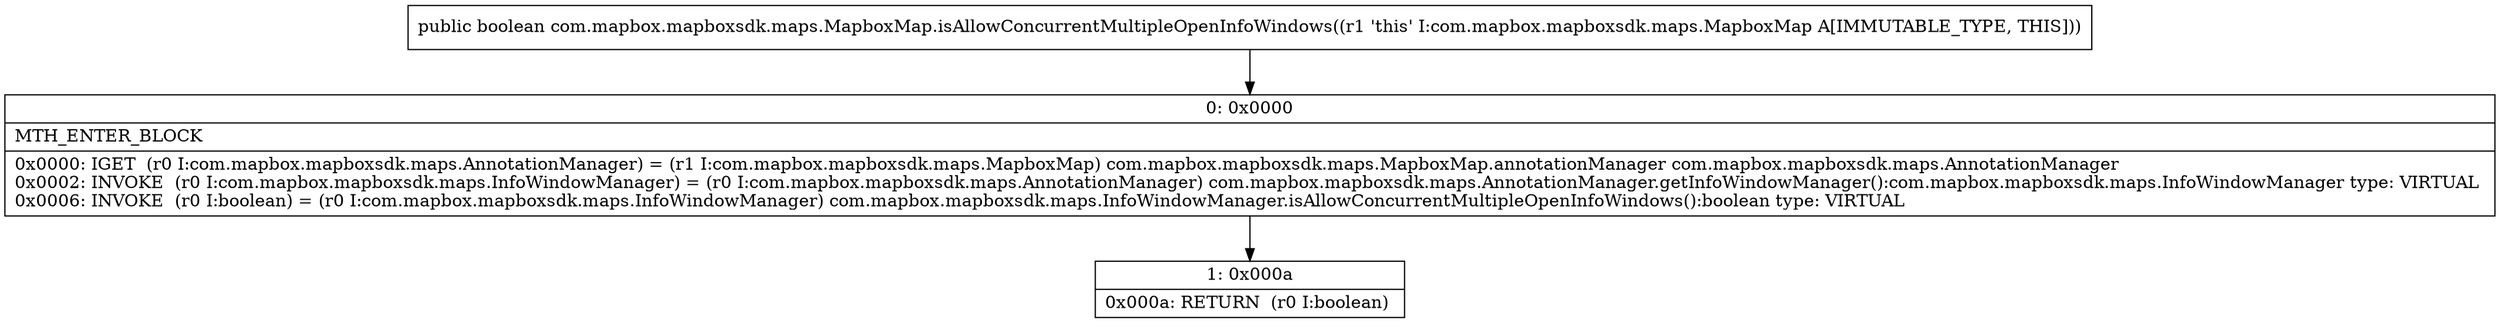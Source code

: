 digraph "CFG forcom.mapbox.mapboxsdk.maps.MapboxMap.isAllowConcurrentMultipleOpenInfoWindows()Z" {
Node_0 [shape=record,label="{0\:\ 0x0000|MTH_ENTER_BLOCK\l|0x0000: IGET  (r0 I:com.mapbox.mapboxsdk.maps.AnnotationManager) = (r1 I:com.mapbox.mapboxsdk.maps.MapboxMap) com.mapbox.mapboxsdk.maps.MapboxMap.annotationManager com.mapbox.mapboxsdk.maps.AnnotationManager \l0x0002: INVOKE  (r0 I:com.mapbox.mapboxsdk.maps.InfoWindowManager) = (r0 I:com.mapbox.mapboxsdk.maps.AnnotationManager) com.mapbox.mapboxsdk.maps.AnnotationManager.getInfoWindowManager():com.mapbox.mapboxsdk.maps.InfoWindowManager type: VIRTUAL \l0x0006: INVOKE  (r0 I:boolean) = (r0 I:com.mapbox.mapboxsdk.maps.InfoWindowManager) com.mapbox.mapboxsdk.maps.InfoWindowManager.isAllowConcurrentMultipleOpenInfoWindows():boolean type: VIRTUAL \l}"];
Node_1 [shape=record,label="{1\:\ 0x000a|0x000a: RETURN  (r0 I:boolean) \l}"];
MethodNode[shape=record,label="{public boolean com.mapbox.mapboxsdk.maps.MapboxMap.isAllowConcurrentMultipleOpenInfoWindows((r1 'this' I:com.mapbox.mapboxsdk.maps.MapboxMap A[IMMUTABLE_TYPE, THIS])) }"];
MethodNode -> Node_0;
Node_0 -> Node_1;
}

